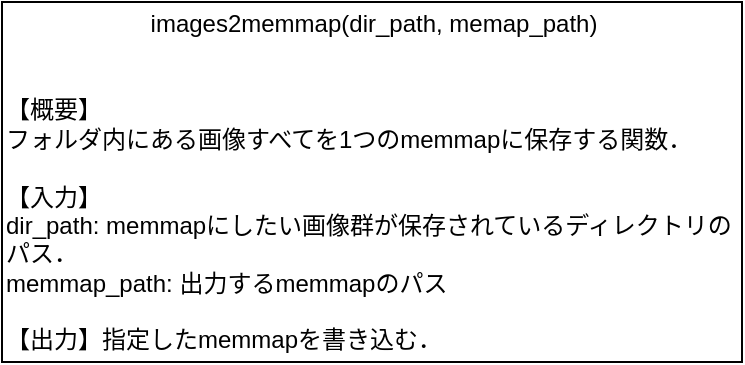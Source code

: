<mxfile>
    <diagram id="Eewiz1_B35NZi4o6niiG" name="ページ1">
        <mxGraphModel dx="584" dy="622" grid="1" gridSize="10" guides="1" tooltips="1" connect="1" arrows="1" fold="1" page="1" pageScale="1" pageWidth="827" pageHeight="1169" math="0" shadow="0">
            <root>
                <mxCell id="0"/>
                <mxCell id="1" parent="0"/>
                <mxCell id="12" value="&lt;div style=&quot;text-align: center&quot;&gt;images2memmap(dir_path, memap_path)&lt;span&gt;&lt;br&gt;&lt;/span&gt;&lt;/div&gt;&lt;div style=&quot;text-align: center&quot;&gt;&lt;br&gt;&lt;/div&gt;&lt;div style=&quot;text-align: center&quot;&gt;&lt;br&gt;&lt;/div&gt;&lt;div&gt;&lt;span&gt;【概要】&lt;/span&gt;&lt;/div&gt;&lt;div&gt;&lt;span&gt;フォルダ内にある画像すべてを1つのmemmapに保存する関数．&lt;/span&gt;&lt;/div&gt;&lt;div&gt;&lt;br&gt;&lt;/div&gt;&lt;div&gt;&lt;span&gt;【入力】&lt;/span&gt;&lt;/div&gt;&lt;div&gt;&lt;span&gt;dir_path: memmapにしたい画像群が保存されているディレクトリのパス．&lt;/span&gt;&lt;/div&gt;memmap_path: 出力するmemmapのパス&lt;br&gt;&lt;br&gt;【出力】指定したmemmapを書き込む．&lt;br&gt;" style="rounded=0;whiteSpace=wrap;html=1;align=left;" parent="1" vertex="1">
                    <mxGeometry x="110" y="40" width="370" height="180" as="geometry"/>
                </mxCell>
            </root>
        </mxGraphModel>
    </diagram>
</mxfile>